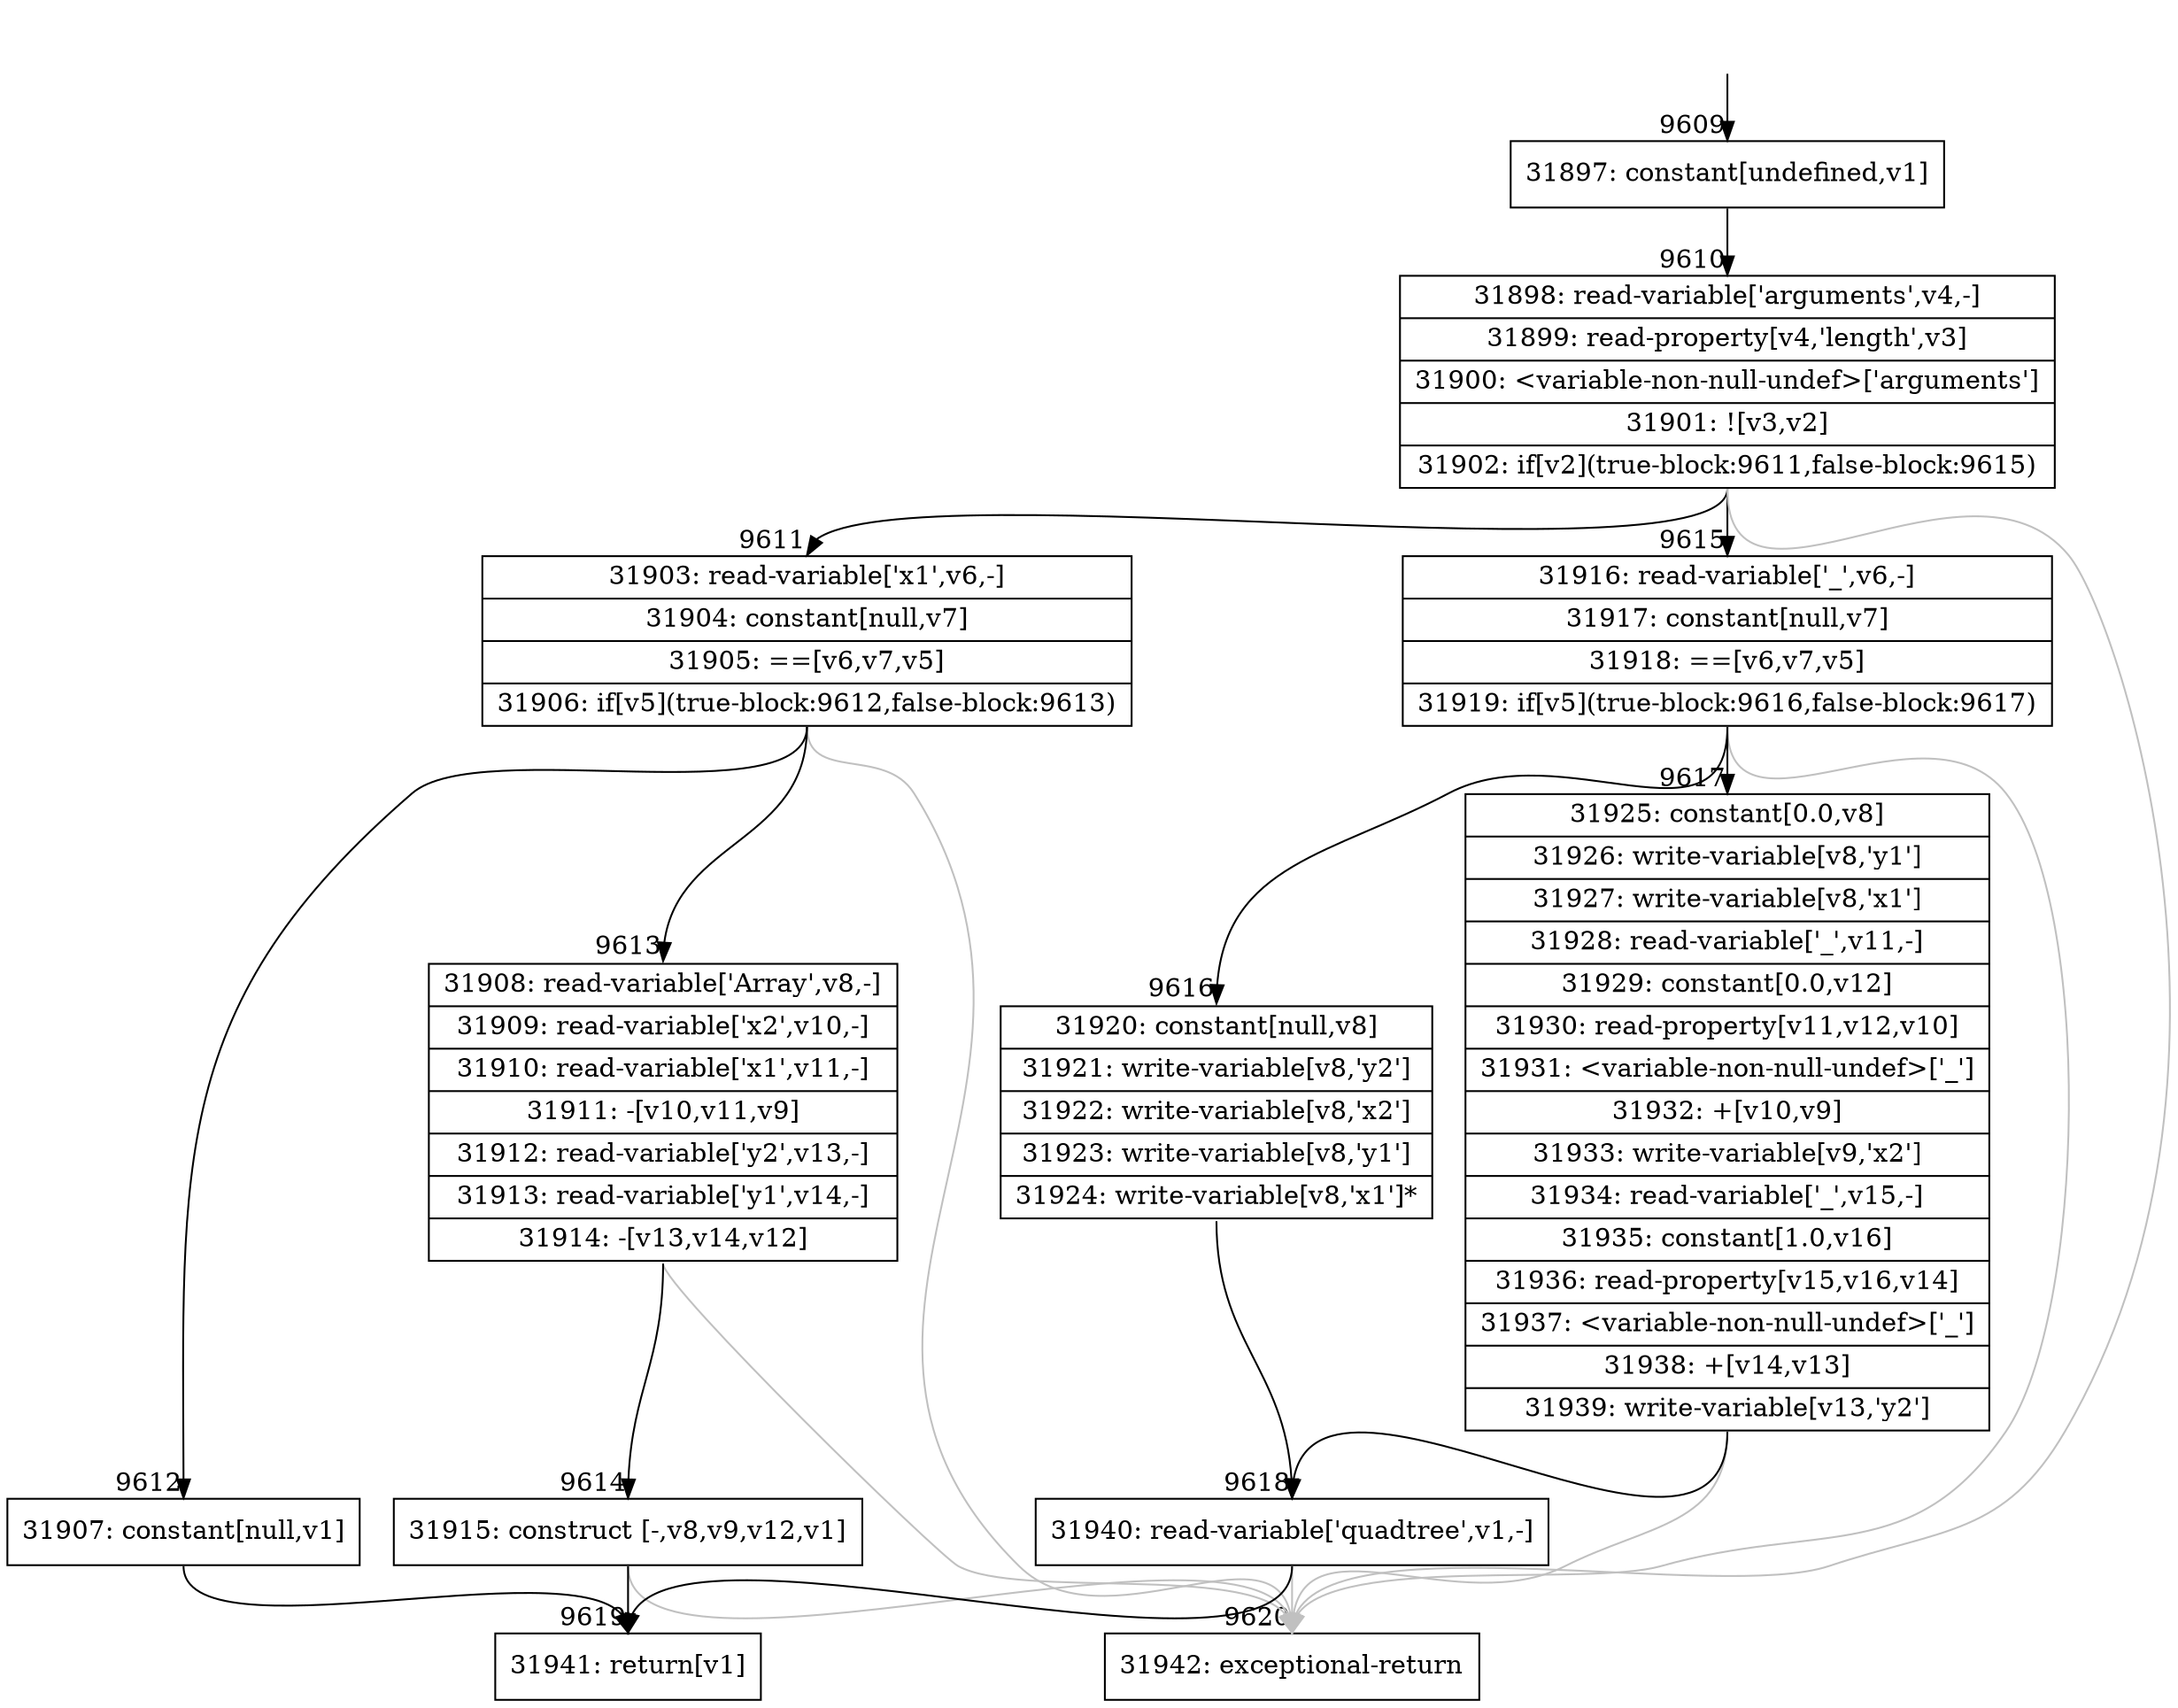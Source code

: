 digraph {
rankdir="TD"
BB_entry880[shape=none,label=""];
BB_entry880 -> BB9609 [tailport=s, headport=n, headlabel="    9609"]
BB9609 [shape=record label="{31897: constant[undefined,v1]}" ] 
BB9609 -> BB9610 [tailport=s, headport=n, headlabel="      9610"]
BB9610 [shape=record label="{31898: read-variable['arguments',v4,-]|31899: read-property[v4,'length',v3]|31900: \<variable-non-null-undef\>['arguments']|31901: ![v3,v2]|31902: if[v2](true-block:9611,false-block:9615)}" ] 
BB9610 -> BB9611 [tailport=s, headport=n, headlabel="      9611"]
BB9610 -> BB9615 [tailport=s, headport=n, headlabel="      9615"]
BB9610 -> BB9620 [tailport=s, headport=n, color=gray, headlabel="      9620"]
BB9611 [shape=record label="{31903: read-variable['x1',v6,-]|31904: constant[null,v7]|31905: ==[v6,v7,v5]|31906: if[v5](true-block:9612,false-block:9613)}" ] 
BB9611 -> BB9612 [tailport=s, headport=n, headlabel="      9612"]
BB9611 -> BB9613 [tailport=s, headport=n, headlabel="      9613"]
BB9611 -> BB9620 [tailport=s, headport=n, color=gray]
BB9612 [shape=record label="{31907: constant[null,v1]}" ] 
BB9612 -> BB9619 [tailport=s, headport=n, headlabel="      9619"]
BB9613 [shape=record label="{31908: read-variable['Array',v8,-]|31909: read-variable['x2',v10,-]|31910: read-variable['x1',v11,-]|31911: -[v10,v11,v9]|31912: read-variable['y2',v13,-]|31913: read-variable['y1',v14,-]|31914: -[v13,v14,v12]}" ] 
BB9613 -> BB9614 [tailport=s, headport=n, headlabel="      9614"]
BB9613 -> BB9620 [tailport=s, headport=n, color=gray]
BB9614 [shape=record label="{31915: construct [-,v8,v9,v12,v1]}" ] 
BB9614 -> BB9619 [tailport=s, headport=n]
BB9614 -> BB9620 [tailport=s, headport=n, color=gray]
BB9615 [shape=record label="{31916: read-variable['_',v6,-]|31917: constant[null,v7]|31918: ==[v6,v7,v5]|31919: if[v5](true-block:9616,false-block:9617)}" ] 
BB9615 -> BB9616 [tailport=s, headport=n, headlabel="      9616"]
BB9615 -> BB9617 [tailport=s, headport=n, headlabel="      9617"]
BB9615 -> BB9620 [tailport=s, headport=n, color=gray]
BB9616 [shape=record label="{31920: constant[null,v8]|31921: write-variable[v8,'y2']|31922: write-variable[v8,'x2']|31923: write-variable[v8,'y1']|31924: write-variable[v8,'x1']*}" ] 
BB9616 -> BB9618 [tailport=s, headport=n, headlabel="      9618"]
BB9617 [shape=record label="{31925: constant[0.0,v8]|31926: write-variable[v8,'y1']|31927: write-variable[v8,'x1']|31928: read-variable['_',v11,-]|31929: constant[0.0,v12]|31930: read-property[v11,v12,v10]|31931: \<variable-non-null-undef\>['_']|31932: +[v10,v9]|31933: write-variable[v9,'x2']|31934: read-variable['_',v15,-]|31935: constant[1.0,v16]|31936: read-property[v15,v16,v14]|31937: \<variable-non-null-undef\>['_']|31938: +[v14,v13]|31939: write-variable[v13,'y2']}" ] 
BB9617 -> BB9618 [tailport=s, headport=n]
BB9617 -> BB9620 [tailport=s, headport=n, color=gray]
BB9618 [shape=record label="{31940: read-variable['quadtree',v1,-]}" ] 
BB9618 -> BB9619 [tailport=s, headport=n]
BB9618 -> BB9620 [tailport=s, headport=n, color=gray]
BB9619 [shape=record label="{31941: return[v1]}" ] 
BB9620 [shape=record label="{31942: exceptional-return}" ] 
//#$~ 5646
}
